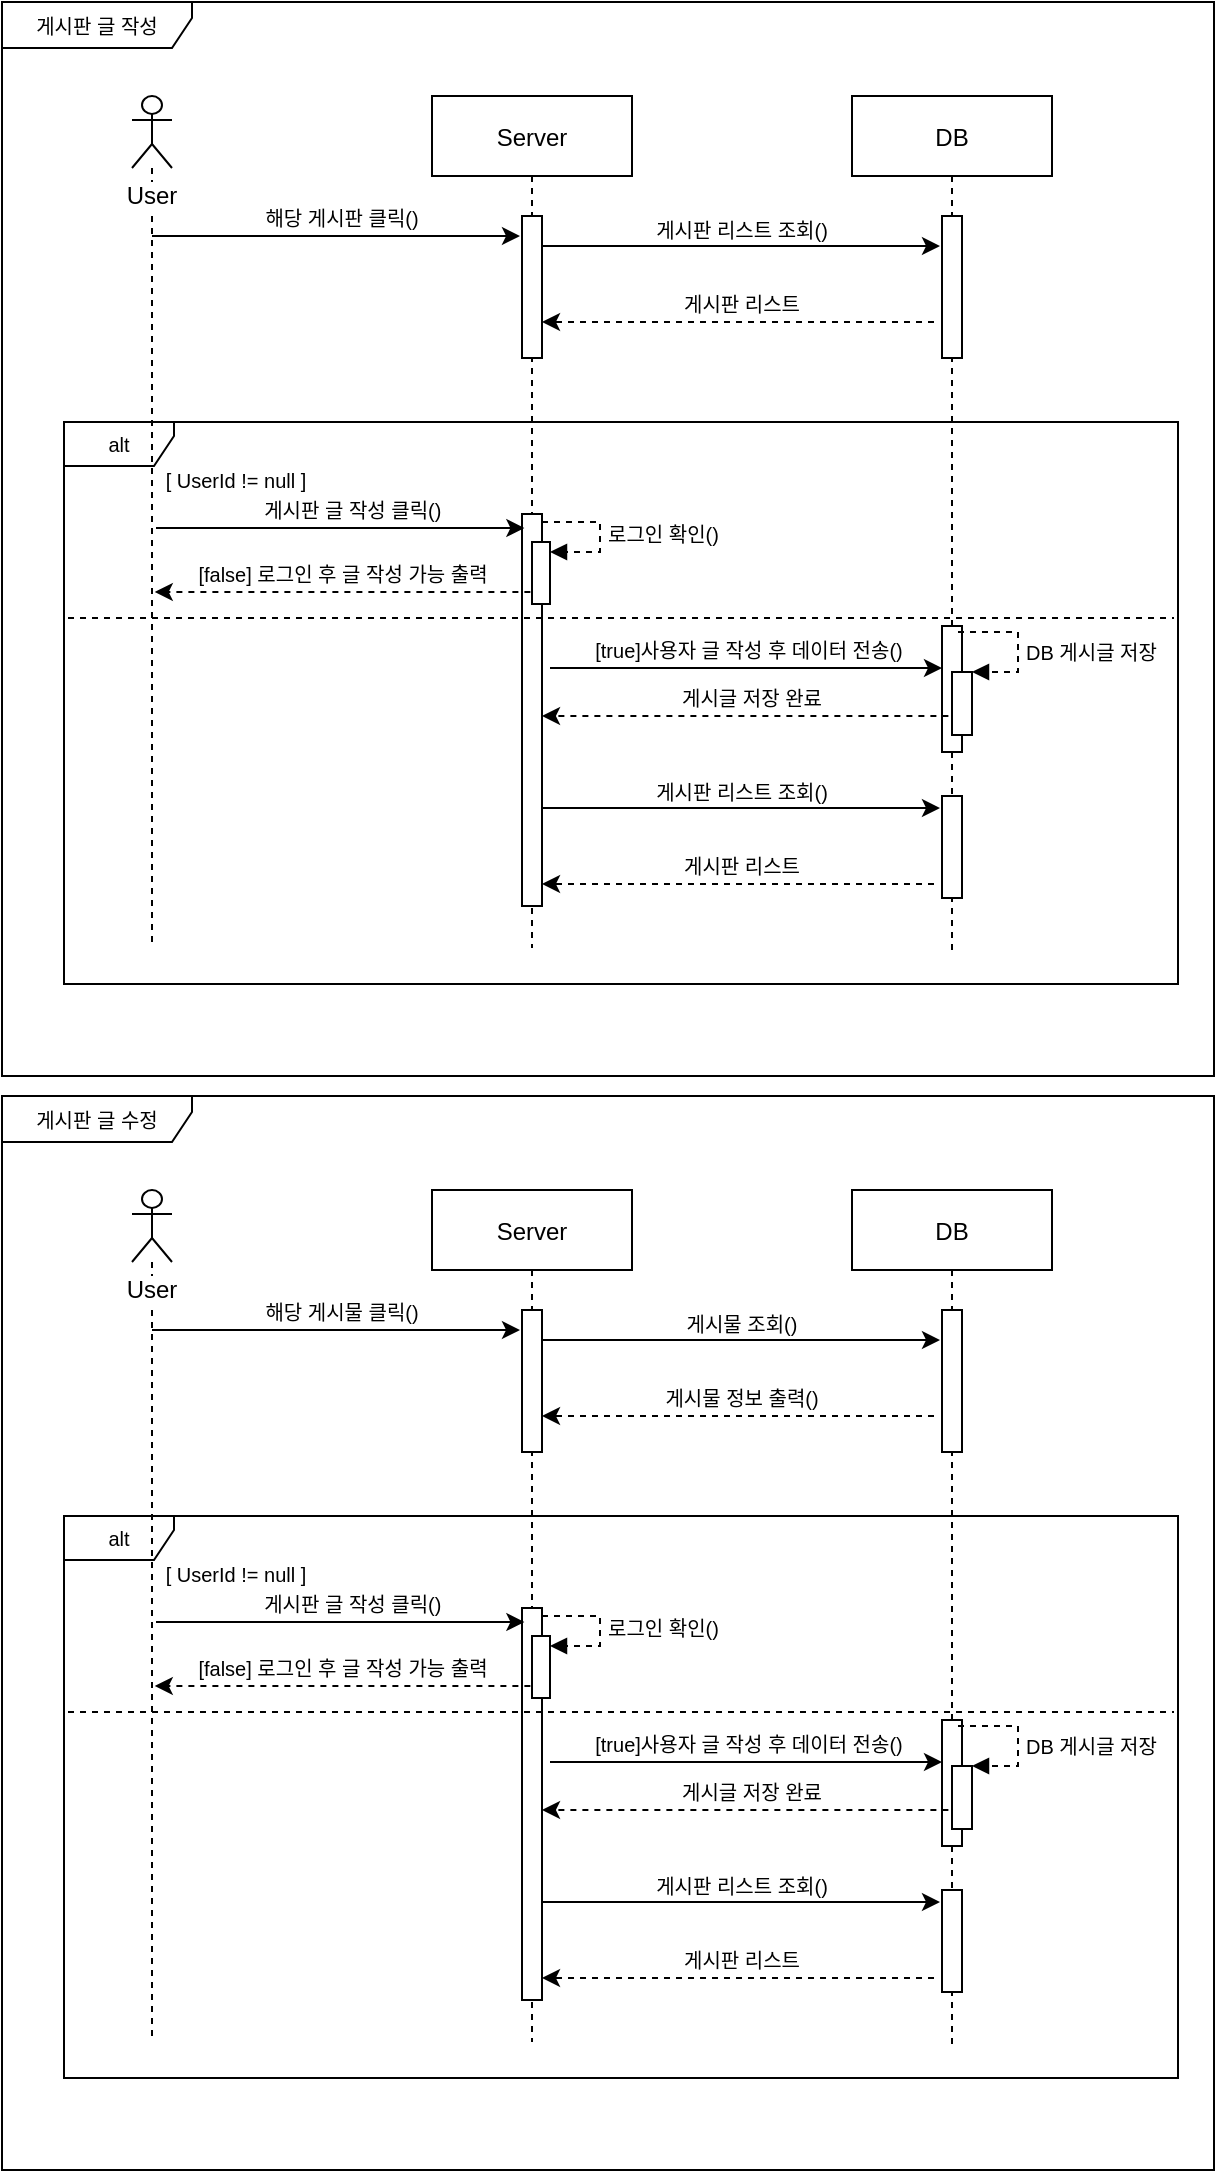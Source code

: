 <mxfile version="20.5.1" type="github">
  <diagram id="kgpKYQtTHZ0yAKxKKP6v" name="Page-1">
    <mxGraphModel dx="650" dy="920" grid="0" gridSize="10" guides="1" tooltips="1" connect="1" arrows="1" fold="1" page="1" pageScale="1" pageWidth="850" pageHeight="1100" math="0" shadow="0">
      <root>
        <mxCell id="0" />
        <mxCell id="1" parent="0" />
        <mxCell id="M20STV20X8h5kygy3BEJ-54" value="게시판 글 작성" style="shape=umlFrame;whiteSpace=wrap;html=1;shadow=0;labelBackgroundColor=default;sketch=0;fontSize=10;fillColor=default;gradientColor=none;width=95;height=23;" vertex="1" parent="1">
          <mxGeometry x="85" y="33" width="606" height="537" as="geometry" />
        </mxCell>
        <mxCell id="M20STV20X8h5kygy3BEJ-55" value="alt" style="shape=umlFrame;whiteSpace=wrap;html=1;shadow=0;labelBackgroundColor=default;sketch=0;fontSize=10;fillColor=default;gradientColor=none;width=55;height=22;" vertex="1" parent="1">
          <mxGeometry x="116" y="243" width="557" height="281" as="geometry" />
        </mxCell>
        <mxCell id="3nuBFxr9cyL0pnOWT2aG-5" value="Server" style="shape=umlLifeline;perimeter=lifelinePerimeter;container=1;collapsible=0;recursiveResize=0;rounded=0;shadow=0;strokeWidth=1;" parent="1" vertex="1">
          <mxGeometry x="300" y="80" width="100" height="426" as="geometry" />
        </mxCell>
        <mxCell id="M20STV20X8h5kygy3BEJ-23" value="" style="points=[];perimeter=orthogonalPerimeter;rounded=0;shadow=0;strokeWidth=1;" vertex="1" parent="3nuBFxr9cyL0pnOWT2aG-5">
          <mxGeometry x="45" y="60" width="10" height="71" as="geometry" />
        </mxCell>
        <mxCell id="M20STV20X8h5kygy3BEJ-28" value="" style="points=[];perimeter=orthogonalPerimeter;rounded=0;shadow=0;strokeWidth=1;" vertex="1" parent="3nuBFxr9cyL0pnOWT2aG-5">
          <mxGeometry x="45" y="209" width="10" height="196" as="geometry" />
        </mxCell>
        <mxCell id="M20STV20X8h5kygy3BEJ-40" value="" style="html=1;points=[];perimeter=orthogonalPerimeter;shadow=0;labelBackgroundColor=default;sketch=0;fontSize=11;fillColor=default;gradientColor=none;" vertex="1" parent="3nuBFxr9cyL0pnOWT2aG-5">
          <mxGeometry x="50" y="223" width="9" height="31" as="geometry" />
        </mxCell>
        <mxCell id="M20STV20X8h5kygy3BEJ-41" value="&lt;font style=&quot;font-size: 10px;&quot;&gt;로그인 확인()&lt;/font&gt;" style="edgeStyle=orthogonalEdgeStyle;html=1;align=left;spacingLeft=2;endArrow=block;rounded=0;dashed=1;strokeWidth=1;fontSize=11;" edge="1" parent="3nuBFxr9cyL0pnOWT2aG-5">
          <mxGeometry relative="1" as="geometry">
            <mxPoint x="55" y="213" as="sourcePoint" />
            <Array as="points">
              <mxPoint x="84" y="213" />
              <mxPoint x="84" y="228" />
            </Array>
            <mxPoint x="59" y="228" as="targetPoint" />
          </mxGeometry>
        </mxCell>
        <mxCell id="M20STV20X8h5kygy3BEJ-42" value="" style="endArrow=classic;html=1;rounded=0;" edge="1" parent="3nuBFxr9cyL0pnOWT2aG-5">
          <mxGeometry width="50" height="50" relative="1" as="geometry">
            <mxPoint x="59" y="286.0" as="sourcePoint" />
            <mxPoint x="255" y="286" as="targetPoint" />
            <Array as="points" />
          </mxGeometry>
        </mxCell>
        <mxCell id="M20STV20X8h5kygy3BEJ-60" value="&lt;font style=&quot;font-size: 10px;&quot;&gt;[false] 로그인 후 글 작성 가능 출력&lt;/font&gt;" style="text;html=1;strokeColor=none;fillColor=none;align=center;verticalAlign=middle;whiteSpace=wrap;rounded=0;fontSize=10;" vertex="1" parent="3nuBFxr9cyL0pnOWT2aG-5">
          <mxGeometry x="-124" y="233.5" width="159.22" height="10" as="geometry" />
        </mxCell>
        <mxCell id="M20STV20X8h5kygy3BEJ-6" value="DB" style="shape=umlLifeline;perimeter=lifelinePerimeter;container=1;collapsible=0;recursiveResize=0;rounded=0;shadow=0;strokeWidth=1;" vertex="1" parent="1">
          <mxGeometry x="510" y="80" width="100" height="428" as="geometry" />
        </mxCell>
        <mxCell id="M20STV20X8h5kygy3BEJ-44" value="" style="points=[];perimeter=orthogonalPerimeter;rounded=0;shadow=0;strokeWidth=1;" vertex="1" parent="M20STV20X8h5kygy3BEJ-6">
          <mxGeometry x="45" y="265" width="10" height="63" as="geometry" />
        </mxCell>
        <mxCell id="M20STV20X8h5kygy3BEJ-47" value="" style="html=1;points=[];perimeter=orthogonalPerimeter;shadow=0;labelBackgroundColor=default;sketch=0;fontSize=11;fillColor=default;gradientColor=none;" vertex="1" parent="M20STV20X8h5kygy3BEJ-6">
          <mxGeometry x="50" y="288" width="10" height="31.5" as="geometry" />
        </mxCell>
        <mxCell id="M20STV20X8h5kygy3BEJ-48" value="&lt;span style=&quot;font-size: 10px;&quot;&gt;DB 게시글 저장&lt;br&gt;&lt;/span&gt;" style="edgeStyle=orthogonalEdgeStyle;html=1;align=left;spacingLeft=2;endArrow=block;rounded=0;entryX=1;entryY=0;dashed=1;strokeWidth=1;fontSize=11;" edge="1" parent="M20STV20X8h5kygy3BEJ-6" target="M20STV20X8h5kygy3BEJ-47">
          <mxGeometry x="0.092" relative="1" as="geometry">
            <mxPoint x="53.0" y="268.02" as="sourcePoint" />
            <Array as="points">
              <mxPoint x="83" y="268.02" />
            </Array>
            <mxPoint as="offset" />
          </mxGeometry>
        </mxCell>
        <mxCell id="M20STV20X8h5kygy3BEJ-45" value="" style="endArrow=classic;html=1;rounded=0;dashed=1;strokeWidth=1;" edge="1" parent="M20STV20X8h5kygy3BEJ-6" target="M20STV20X8h5kygy3BEJ-28">
          <mxGeometry width="50" height="50" relative="1" as="geometry">
            <mxPoint x="48.19" y="310" as="sourcePoint" />
            <mxPoint x="-151" y="309" as="targetPoint" />
            <Array as="points">
              <mxPoint x="-144.81" y="310" />
            </Array>
          </mxGeometry>
        </mxCell>
        <mxCell id="M20STV20X8h5kygy3BEJ-46" value="&lt;font style=&quot;font-size: 10px;&quot;&gt;게시글 저장 완료&lt;/font&gt;" style="text;html=1;strokeColor=none;fillColor=none;align=center;verticalAlign=middle;whiteSpace=wrap;rounded=0;fontSize=10;" vertex="1" parent="M20STV20X8h5kygy3BEJ-6">
          <mxGeometry x="-104.81" y="296" width="110" height="10" as="geometry" />
        </mxCell>
        <mxCell id="M20STV20X8h5kygy3BEJ-9" value="User" style="shape=umlLifeline;participant=umlActor;perimeter=lifelinePerimeter;whiteSpace=wrap;html=1;container=1;collapsible=0;recursiveResize=0;verticalAlign=top;spacingTop=36;outlineConnect=0;size=36;fillColor=default;labelBackgroundColor=default;fontStyle=0" vertex="1" parent="1">
          <mxGeometry x="150" y="80" width="20" height="424" as="geometry" />
        </mxCell>
        <mxCell id="M20STV20X8h5kygy3BEJ-13" value="" style="endArrow=classic;html=1;rounded=0;" edge="1" parent="1" source="M20STV20X8h5kygy3BEJ-9">
          <mxGeometry width="50" height="50" relative="1" as="geometry">
            <mxPoint x="380" y="520" as="sourcePoint" />
            <mxPoint x="344" y="150" as="targetPoint" />
            <Array as="points">
              <mxPoint x="342" y="150" />
            </Array>
          </mxGeometry>
        </mxCell>
        <mxCell id="M20STV20X8h5kygy3BEJ-15" value="&lt;font style=&quot;font-size: 10px;&quot;&gt;해당 게시판 클릭()&lt;/font&gt;" style="text;html=1;strokeColor=none;fillColor=none;align=center;verticalAlign=middle;whiteSpace=wrap;rounded=0;fontSize=10;" vertex="1" parent="1">
          <mxGeometry x="200.19" y="136" width="110" height="10" as="geometry" />
        </mxCell>
        <mxCell id="M20STV20X8h5kygy3BEJ-7" value="" style="points=[];perimeter=orthogonalPerimeter;rounded=0;shadow=0;strokeWidth=1;" vertex="1" parent="1">
          <mxGeometry x="555" y="140" width="10" height="71" as="geometry" />
        </mxCell>
        <mxCell id="M20STV20X8h5kygy3BEJ-19" value="" style="endArrow=classic;html=1;rounded=0;" edge="1" parent="1">
          <mxGeometry width="50" height="50" relative="1" as="geometry">
            <mxPoint x="355" y="155" as="sourcePoint" />
            <mxPoint x="554" y="155" as="targetPoint" />
            <Array as="points" />
          </mxGeometry>
        </mxCell>
        <mxCell id="M20STV20X8h5kygy3BEJ-21" value="&lt;font style=&quot;font-size: 10px;&quot;&gt;게시판 리스트 조회()&lt;/font&gt;" style="text;html=1;strokeColor=none;fillColor=none;align=center;verticalAlign=middle;whiteSpace=wrap;rounded=0;fontSize=10;" vertex="1" parent="1">
          <mxGeometry x="400" y="142" width="110" height="10" as="geometry" />
        </mxCell>
        <mxCell id="M20STV20X8h5kygy3BEJ-24" value="" style="endArrow=classic;html=1;rounded=0;dashed=1;strokeWidth=1;" edge="1" parent="1">
          <mxGeometry width="50" height="50" relative="1" as="geometry">
            <mxPoint x="551" y="193" as="sourcePoint" />
            <mxPoint x="355" y="193" as="targetPoint" />
            <Array as="points">
              <mxPoint x="358" y="193" />
            </Array>
          </mxGeometry>
        </mxCell>
        <mxCell id="M20STV20X8h5kygy3BEJ-25" value="&lt;font style=&quot;font-size: 10px;&quot;&gt;게시판 리스트&lt;/font&gt;" style="text;html=1;strokeColor=none;fillColor=none;align=center;verticalAlign=middle;whiteSpace=wrap;rounded=0;fontSize=10;" vertex="1" parent="1">
          <mxGeometry x="400" y="179" width="110" height="10" as="geometry" />
        </mxCell>
        <mxCell id="M20STV20X8h5kygy3BEJ-26" value="" style="endArrow=classic;html=1;rounded=0;" edge="1" parent="1">
          <mxGeometry width="50" height="50" relative="1" as="geometry">
            <mxPoint x="162.0" y="296.0" as="sourcePoint" />
            <mxPoint x="346.19" y="296.0" as="targetPoint" />
            <Array as="points">
              <mxPoint x="344.19" y="296" />
            </Array>
          </mxGeometry>
        </mxCell>
        <mxCell id="M20STV20X8h5kygy3BEJ-27" value="&lt;font style=&quot;font-size: 10px;&quot;&gt;&amp;nbsp;게시판 글 작성 클릭()&lt;/font&gt;" style="text;html=1;strokeColor=none;fillColor=none;align=center;verticalAlign=middle;whiteSpace=wrap;rounded=0;fontSize=10;" vertex="1" parent="1">
          <mxGeometry x="202.19" y="282" width="113.81" height="10" as="geometry" />
        </mxCell>
        <mxCell id="M20STV20X8h5kygy3BEJ-49" value="" style="points=[];perimeter=orthogonalPerimeter;rounded=0;shadow=0;strokeWidth=1;" vertex="1" parent="1">
          <mxGeometry x="555" y="430" width="10" height="51" as="geometry" />
        </mxCell>
        <mxCell id="M20STV20X8h5kygy3BEJ-50" value="" style="endArrow=classic;html=1;rounded=0;" edge="1" parent="1">
          <mxGeometry width="50" height="50" relative="1" as="geometry">
            <mxPoint x="355" y="436" as="sourcePoint" />
            <mxPoint x="554" y="436" as="targetPoint" />
            <Array as="points" />
          </mxGeometry>
        </mxCell>
        <mxCell id="M20STV20X8h5kygy3BEJ-51" value="&lt;font style=&quot;font-size: 10px;&quot;&gt;게시판 리스트 조회()&lt;/font&gt;" style="text;html=1;strokeColor=none;fillColor=none;align=center;verticalAlign=middle;whiteSpace=wrap;rounded=0;fontSize=10;" vertex="1" parent="1">
          <mxGeometry x="400" y="423" width="110" height="10" as="geometry" />
        </mxCell>
        <mxCell id="M20STV20X8h5kygy3BEJ-52" value="" style="endArrow=classic;html=1;rounded=0;dashed=1;strokeWidth=1;" edge="1" parent="1">
          <mxGeometry width="50" height="50" relative="1" as="geometry">
            <mxPoint x="551" y="474" as="sourcePoint" />
            <mxPoint x="355" y="474" as="targetPoint" />
            <Array as="points">
              <mxPoint x="358" y="474" />
            </Array>
          </mxGeometry>
        </mxCell>
        <mxCell id="M20STV20X8h5kygy3BEJ-53" value="&lt;font style=&quot;font-size: 10px;&quot;&gt;게시판 리스트&lt;/font&gt;" style="text;html=1;strokeColor=none;fillColor=none;align=center;verticalAlign=middle;whiteSpace=wrap;rounded=0;fontSize=10;" vertex="1" parent="1">
          <mxGeometry x="400" y="460" width="110" height="10" as="geometry" />
        </mxCell>
        <mxCell id="M20STV20X8h5kygy3BEJ-56" value="[ UserId != null ]" style="text;html=1;strokeColor=none;fillColor=none;align=center;verticalAlign=middle;whiteSpace=wrap;rounded=0;shadow=0;labelBackgroundColor=default;sketch=0;fontSize=10;" vertex="1" parent="1">
          <mxGeometry x="162" y="263" width="80" height="17" as="geometry" />
        </mxCell>
        <mxCell id="M20STV20X8h5kygy3BEJ-58" value="" style="endArrow=none;dashed=1;html=1;rounded=0;strokeWidth=1;fontSize=10;" edge="1" parent="1">
          <mxGeometry width="50" height="50" relative="1" as="geometry">
            <mxPoint x="118" y="341" as="sourcePoint" />
            <mxPoint x="671" y="341" as="targetPoint" />
          </mxGeometry>
        </mxCell>
        <mxCell id="M20STV20X8h5kygy3BEJ-59" value="" style="endArrow=classic;html=1;rounded=0;dashed=1;strokeWidth=1;" edge="1" parent="1">
          <mxGeometry width="50" height="50" relative="1" as="geometry">
            <mxPoint x="349.19" y="328" as="sourcePoint" />
            <mxPoint x="161.19" y="328" as="targetPoint" />
            <Array as="points">
              <mxPoint x="161.38" y="328" />
            </Array>
          </mxGeometry>
        </mxCell>
        <mxCell id="M20STV20X8h5kygy3BEJ-43" value="&lt;span style=&quot;font-size: 10px;&quot;&gt;[true]사용자 글 작성 후 데이터 전송()&lt;/span&gt;" style="text;html=1;strokeColor=none;fillColor=none;align=center;verticalAlign=middle;whiteSpace=wrap;rounded=0;fontSize=10;" vertex="1" parent="1">
          <mxGeometry x="372.5" y="352" width="170.5" height="10" as="geometry" />
        </mxCell>
        <mxCell id="M20STV20X8h5kygy3BEJ-79" value="게시판 글 수정" style="shape=umlFrame;whiteSpace=wrap;html=1;shadow=0;labelBackgroundColor=default;sketch=0;fontSize=10;fillColor=default;gradientColor=none;width=95;height=23;" vertex="1" parent="1">
          <mxGeometry x="85" y="580" width="606" height="537" as="geometry" />
        </mxCell>
        <mxCell id="M20STV20X8h5kygy3BEJ-80" value="alt" style="shape=umlFrame;whiteSpace=wrap;html=1;shadow=0;labelBackgroundColor=default;sketch=0;fontSize=10;fillColor=default;gradientColor=none;width=55;height=22;" vertex="1" parent="1">
          <mxGeometry x="116" y="790" width="557" height="281" as="geometry" />
        </mxCell>
        <mxCell id="M20STV20X8h5kygy3BEJ-81" value="Server" style="shape=umlLifeline;perimeter=lifelinePerimeter;container=1;collapsible=0;recursiveResize=0;rounded=0;shadow=0;strokeWidth=1;" vertex="1" parent="1">
          <mxGeometry x="300" y="627" width="100" height="426" as="geometry" />
        </mxCell>
        <mxCell id="M20STV20X8h5kygy3BEJ-82" value="" style="points=[];perimeter=orthogonalPerimeter;rounded=0;shadow=0;strokeWidth=1;" vertex="1" parent="M20STV20X8h5kygy3BEJ-81">
          <mxGeometry x="45" y="60" width="10" height="71" as="geometry" />
        </mxCell>
        <mxCell id="M20STV20X8h5kygy3BEJ-83" value="" style="points=[];perimeter=orthogonalPerimeter;rounded=0;shadow=0;strokeWidth=1;" vertex="1" parent="M20STV20X8h5kygy3BEJ-81">
          <mxGeometry x="45" y="209" width="10" height="196" as="geometry" />
        </mxCell>
        <mxCell id="M20STV20X8h5kygy3BEJ-84" value="" style="html=1;points=[];perimeter=orthogonalPerimeter;shadow=0;labelBackgroundColor=default;sketch=0;fontSize=11;fillColor=default;gradientColor=none;" vertex="1" parent="M20STV20X8h5kygy3BEJ-81">
          <mxGeometry x="50" y="223" width="9" height="31" as="geometry" />
        </mxCell>
        <mxCell id="M20STV20X8h5kygy3BEJ-85" value="&lt;font style=&quot;font-size: 10px;&quot;&gt;로그인 확인()&lt;/font&gt;" style="edgeStyle=orthogonalEdgeStyle;html=1;align=left;spacingLeft=2;endArrow=block;rounded=0;dashed=1;strokeWidth=1;fontSize=11;" edge="1" parent="M20STV20X8h5kygy3BEJ-81">
          <mxGeometry relative="1" as="geometry">
            <mxPoint x="55" y="213" as="sourcePoint" />
            <Array as="points">
              <mxPoint x="84" y="213" />
              <mxPoint x="84" y="228" />
            </Array>
            <mxPoint x="59" y="228" as="targetPoint" />
          </mxGeometry>
        </mxCell>
        <mxCell id="M20STV20X8h5kygy3BEJ-86" value="" style="endArrow=classic;html=1;rounded=0;" edge="1" parent="M20STV20X8h5kygy3BEJ-81">
          <mxGeometry width="50" height="50" relative="1" as="geometry">
            <mxPoint x="59" y="286.0" as="sourcePoint" />
            <mxPoint x="255" y="286" as="targetPoint" />
            <Array as="points" />
          </mxGeometry>
        </mxCell>
        <mxCell id="M20STV20X8h5kygy3BEJ-87" value="&lt;font style=&quot;font-size: 10px;&quot;&gt;[false] 로그인 후 글 작성 가능 출력&lt;/font&gt;" style="text;html=1;strokeColor=none;fillColor=none;align=center;verticalAlign=middle;whiteSpace=wrap;rounded=0;fontSize=10;" vertex="1" parent="M20STV20X8h5kygy3BEJ-81">
          <mxGeometry x="-124" y="233.5" width="159.22" height="10" as="geometry" />
        </mxCell>
        <mxCell id="M20STV20X8h5kygy3BEJ-88" value="DB" style="shape=umlLifeline;perimeter=lifelinePerimeter;container=1;collapsible=0;recursiveResize=0;rounded=0;shadow=0;strokeWidth=1;" vertex="1" parent="1">
          <mxGeometry x="510" y="627" width="100" height="428" as="geometry" />
        </mxCell>
        <mxCell id="M20STV20X8h5kygy3BEJ-89" value="" style="points=[];perimeter=orthogonalPerimeter;rounded=0;shadow=0;strokeWidth=1;" vertex="1" parent="M20STV20X8h5kygy3BEJ-88">
          <mxGeometry x="45" y="265" width="10" height="63" as="geometry" />
        </mxCell>
        <mxCell id="M20STV20X8h5kygy3BEJ-90" value="" style="html=1;points=[];perimeter=orthogonalPerimeter;shadow=0;labelBackgroundColor=default;sketch=0;fontSize=11;fillColor=default;gradientColor=none;" vertex="1" parent="M20STV20X8h5kygy3BEJ-88">
          <mxGeometry x="50" y="288" width="10" height="31.5" as="geometry" />
        </mxCell>
        <mxCell id="M20STV20X8h5kygy3BEJ-91" value="&lt;span style=&quot;font-size: 10px;&quot;&gt;DB 게시글 저장&lt;br&gt;&lt;/span&gt;" style="edgeStyle=orthogonalEdgeStyle;html=1;align=left;spacingLeft=2;endArrow=block;rounded=0;entryX=1;entryY=0;dashed=1;strokeWidth=1;fontSize=11;" edge="1" parent="M20STV20X8h5kygy3BEJ-88" target="M20STV20X8h5kygy3BEJ-90">
          <mxGeometry x="0.092" relative="1" as="geometry">
            <mxPoint x="53.0" y="268.02" as="sourcePoint" />
            <Array as="points">
              <mxPoint x="83" y="268.02" />
            </Array>
            <mxPoint as="offset" />
          </mxGeometry>
        </mxCell>
        <mxCell id="M20STV20X8h5kygy3BEJ-92" value="" style="endArrow=classic;html=1;rounded=0;dashed=1;strokeWidth=1;" edge="1" parent="M20STV20X8h5kygy3BEJ-88" target="M20STV20X8h5kygy3BEJ-83">
          <mxGeometry width="50" height="50" relative="1" as="geometry">
            <mxPoint x="48.19" y="310" as="sourcePoint" />
            <mxPoint x="-151" y="309" as="targetPoint" />
            <Array as="points">
              <mxPoint x="-144.81" y="310" />
            </Array>
          </mxGeometry>
        </mxCell>
        <mxCell id="M20STV20X8h5kygy3BEJ-93" value="&lt;font style=&quot;font-size: 10px;&quot;&gt;게시글 저장 완료&lt;/font&gt;" style="text;html=1;strokeColor=none;fillColor=none;align=center;verticalAlign=middle;whiteSpace=wrap;rounded=0;fontSize=10;" vertex="1" parent="M20STV20X8h5kygy3BEJ-88">
          <mxGeometry x="-104.81" y="296" width="110" height="10" as="geometry" />
        </mxCell>
        <mxCell id="M20STV20X8h5kygy3BEJ-94" value="User" style="shape=umlLifeline;participant=umlActor;perimeter=lifelinePerimeter;whiteSpace=wrap;html=1;container=1;collapsible=0;recursiveResize=0;verticalAlign=top;spacingTop=36;outlineConnect=0;size=36;fillColor=default;labelBackgroundColor=default;fontStyle=0" vertex="1" parent="1">
          <mxGeometry x="150" y="627" width="20" height="424" as="geometry" />
        </mxCell>
        <mxCell id="M20STV20X8h5kygy3BEJ-95" value="" style="endArrow=classic;html=1;rounded=0;" edge="1" parent="1" source="M20STV20X8h5kygy3BEJ-94">
          <mxGeometry width="50" height="50" relative="1" as="geometry">
            <mxPoint x="380" y="1067" as="sourcePoint" />
            <mxPoint x="344" y="697" as="targetPoint" />
            <Array as="points">
              <mxPoint x="342" y="697" />
            </Array>
          </mxGeometry>
        </mxCell>
        <mxCell id="M20STV20X8h5kygy3BEJ-96" value="&lt;font style=&quot;font-size: 10px;&quot;&gt;해당 게시물 클릭()&lt;/font&gt;" style="text;html=1;strokeColor=none;fillColor=none;align=center;verticalAlign=middle;whiteSpace=wrap;rounded=0;fontSize=10;" vertex="1" parent="1">
          <mxGeometry x="200.19" y="683" width="110" height="10" as="geometry" />
        </mxCell>
        <mxCell id="M20STV20X8h5kygy3BEJ-97" value="" style="points=[];perimeter=orthogonalPerimeter;rounded=0;shadow=0;strokeWidth=1;" vertex="1" parent="1">
          <mxGeometry x="555" y="687" width="10" height="71" as="geometry" />
        </mxCell>
        <mxCell id="M20STV20X8h5kygy3BEJ-98" value="" style="endArrow=classic;html=1;rounded=0;" edge="1" parent="1">
          <mxGeometry width="50" height="50" relative="1" as="geometry">
            <mxPoint x="355" y="702" as="sourcePoint" />
            <mxPoint x="554" y="702" as="targetPoint" />
            <Array as="points" />
          </mxGeometry>
        </mxCell>
        <mxCell id="M20STV20X8h5kygy3BEJ-99" value="&lt;font style=&quot;font-size: 10px;&quot;&gt;게시물 조회()&lt;/font&gt;" style="text;html=1;strokeColor=none;fillColor=none;align=center;verticalAlign=middle;whiteSpace=wrap;rounded=0;fontSize=10;" vertex="1" parent="1">
          <mxGeometry x="400" y="689" width="110" height="10" as="geometry" />
        </mxCell>
        <mxCell id="M20STV20X8h5kygy3BEJ-100" value="" style="endArrow=classic;html=1;rounded=0;dashed=1;strokeWidth=1;" edge="1" parent="1">
          <mxGeometry width="50" height="50" relative="1" as="geometry">
            <mxPoint x="551" y="740" as="sourcePoint" />
            <mxPoint x="355" y="740" as="targetPoint" />
            <Array as="points">
              <mxPoint x="358" y="740" />
            </Array>
          </mxGeometry>
        </mxCell>
        <mxCell id="M20STV20X8h5kygy3BEJ-101" value="&lt;font style=&quot;font-size: 10px;&quot;&gt;게시물 정보 출력()&lt;/font&gt;" style="text;html=1;strokeColor=none;fillColor=none;align=center;verticalAlign=middle;whiteSpace=wrap;rounded=0;fontSize=10;" vertex="1" parent="1">
          <mxGeometry x="400" y="726" width="110" height="10" as="geometry" />
        </mxCell>
        <mxCell id="M20STV20X8h5kygy3BEJ-102" value="" style="endArrow=classic;html=1;rounded=0;" edge="1" parent="1">
          <mxGeometry width="50" height="50" relative="1" as="geometry">
            <mxPoint x="162.0" y="843" as="sourcePoint" />
            <mxPoint x="346.19" y="843" as="targetPoint" />
            <Array as="points">
              <mxPoint x="344.19" y="843" />
            </Array>
          </mxGeometry>
        </mxCell>
        <mxCell id="M20STV20X8h5kygy3BEJ-103" value="&lt;font style=&quot;font-size: 10px;&quot;&gt;&amp;nbsp;게시판 글 작성 클릭()&lt;/font&gt;" style="text;html=1;strokeColor=none;fillColor=none;align=center;verticalAlign=middle;whiteSpace=wrap;rounded=0;fontSize=10;" vertex="1" parent="1">
          <mxGeometry x="202.19" y="829" width="113.81" height="10" as="geometry" />
        </mxCell>
        <mxCell id="M20STV20X8h5kygy3BEJ-104" value="" style="points=[];perimeter=orthogonalPerimeter;rounded=0;shadow=0;strokeWidth=1;" vertex="1" parent="1">
          <mxGeometry x="555" y="977" width="10" height="51" as="geometry" />
        </mxCell>
        <mxCell id="M20STV20X8h5kygy3BEJ-105" value="" style="endArrow=classic;html=1;rounded=0;" edge="1" parent="1">
          <mxGeometry width="50" height="50" relative="1" as="geometry">
            <mxPoint x="355" y="983" as="sourcePoint" />
            <mxPoint x="554" y="983" as="targetPoint" />
            <Array as="points" />
          </mxGeometry>
        </mxCell>
        <mxCell id="M20STV20X8h5kygy3BEJ-106" value="&lt;font style=&quot;font-size: 10px;&quot;&gt;게시판 리스트 조회()&lt;/font&gt;" style="text;html=1;strokeColor=none;fillColor=none;align=center;verticalAlign=middle;whiteSpace=wrap;rounded=0;fontSize=10;" vertex="1" parent="1">
          <mxGeometry x="400" y="970" width="110" height="10" as="geometry" />
        </mxCell>
        <mxCell id="M20STV20X8h5kygy3BEJ-107" value="" style="endArrow=classic;html=1;rounded=0;dashed=1;strokeWidth=1;" edge="1" parent="1">
          <mxGeometry width="50" height="50" relative="1" as="geometry">
            <mxPoint x="551" y="1021" as="sourcePoint" />
            <mxPoint x="355" y="1021" as="targetPoint" />
            <Array as="points">
              <mxPoint x="358" y="1021" />
            </Array>
          </mxGeometry>
        </mxCell>
        <mxCell id="M20STV20X8h5kygy3BEJ-108" value="&lt;font style=&quot;font-size: 10px;&quot;&gt;게시판 리스트&lt;/font&gt;" style="text;html=1;strokeColor=none;fillColor=none;align=center;verticalAlign=middle;whiteSpace=wrap;rounded=0;fontSize=10;" vertex="1" parent="1">
          <mxGeometry x="400" y="1007" width="110" height="10" as="geometry" />
        </mxCell>
        <mxCell id="M20STV20X8h5kygy3BEJ-109" value="[ UserId != null ]" style="text;html=1;strokeColor=none;fillColor=none;align=center;verticalAlign=middle;whiteSpace=wrap;rounded=0;shadow=0;labelBackgroundColor=default;sketch=0;fontSize=10;" vertex="1" parent="1">
          <mxGeometry x="162" y="810" width="80" height="17" as="geometry" />
        </mxCell>
        <mxCell id="M20STV20X8h5kygy3BEJ-110" value="" style="endArrow=none;dashed=1;html=1;rounded=0;strokeWidth=1;fontSize=10;" edge="1" parent="1">
          <mxGeometry width="50" height="50" relative="1" as="geometry">
            <mxPoint x="118" y="888" as="sourcePoint" />
            <mxPoint x="671" y="888" as="targetPoint" />
          </mxGeometry>
        </mxCell>
        <mxCell id="M20STV20X8h5kygy3BEJ-111" value="" style="endArrow=classic;html=1;rounded=0;dashed=1;strokeWidth=1;" edge="1" parent="1">
          <mxGeometry width="50" height="50" relative="1" as="geometry">
            <mxPoint x="349.19" y="875" as="sourcePoint" />
            <mxPoint x="161.19" y="875" as="targetPoint" />
            <Array as="points">
              <mxPoint x="161.38" y="875" />
            </Array>
          </mxGeometry>
        </mxCell>
        <mxCell id="M20STV20X8h5kygy3BEJ-112" value="&lt;span style=&quot;font-size: 10px;&quot;&gt;[true]사용자 글 작성 후 데이터 전송()&lt;/span&gt;" style="text;html=1;strokeColor=none;fillColor=none;align=center;verticalAlign=middle;whiteSpace=wrap;rounded=0;fontSize=10;" vertex="1" parent="1">
          <mxGeometry x="372.5" y="899" width="170.5" height="10" as="geometry" />
        </mxCell>
      </root>
    </mxGraphModel>
  </diagram>
</mxfile>
